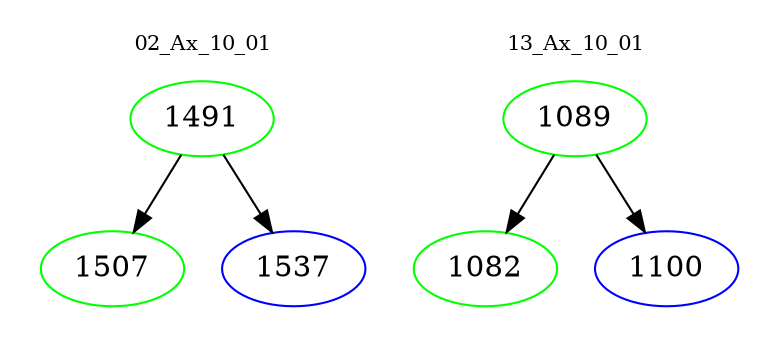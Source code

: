 digraph{
subgraph cluster_0 {
color = white
label = "02_Ax_10_01";
fontsize=10;
T0_1491 [label="1491", color="green"]
T0_1491 -> T0_1507 [color="black"]
T0_1507 [label="1507", color="green"]
T0_1491 -> T0_1537 [color="black"]
T0_1537 [label="1537", color="blue"]
}
subgraph cluster_1 {
color = white
label = "13_Ax_10_01";
fontsize=10;
T1_1089 [label="1089", color="green"]
T1_1089 -> T1_1082 [color="black"]
T1_1082 [label="1082", color="green"]
T1_1089 -> T1_1100 [color="black"]
T1_1100 [label="1100", color="blue"]
}
}
